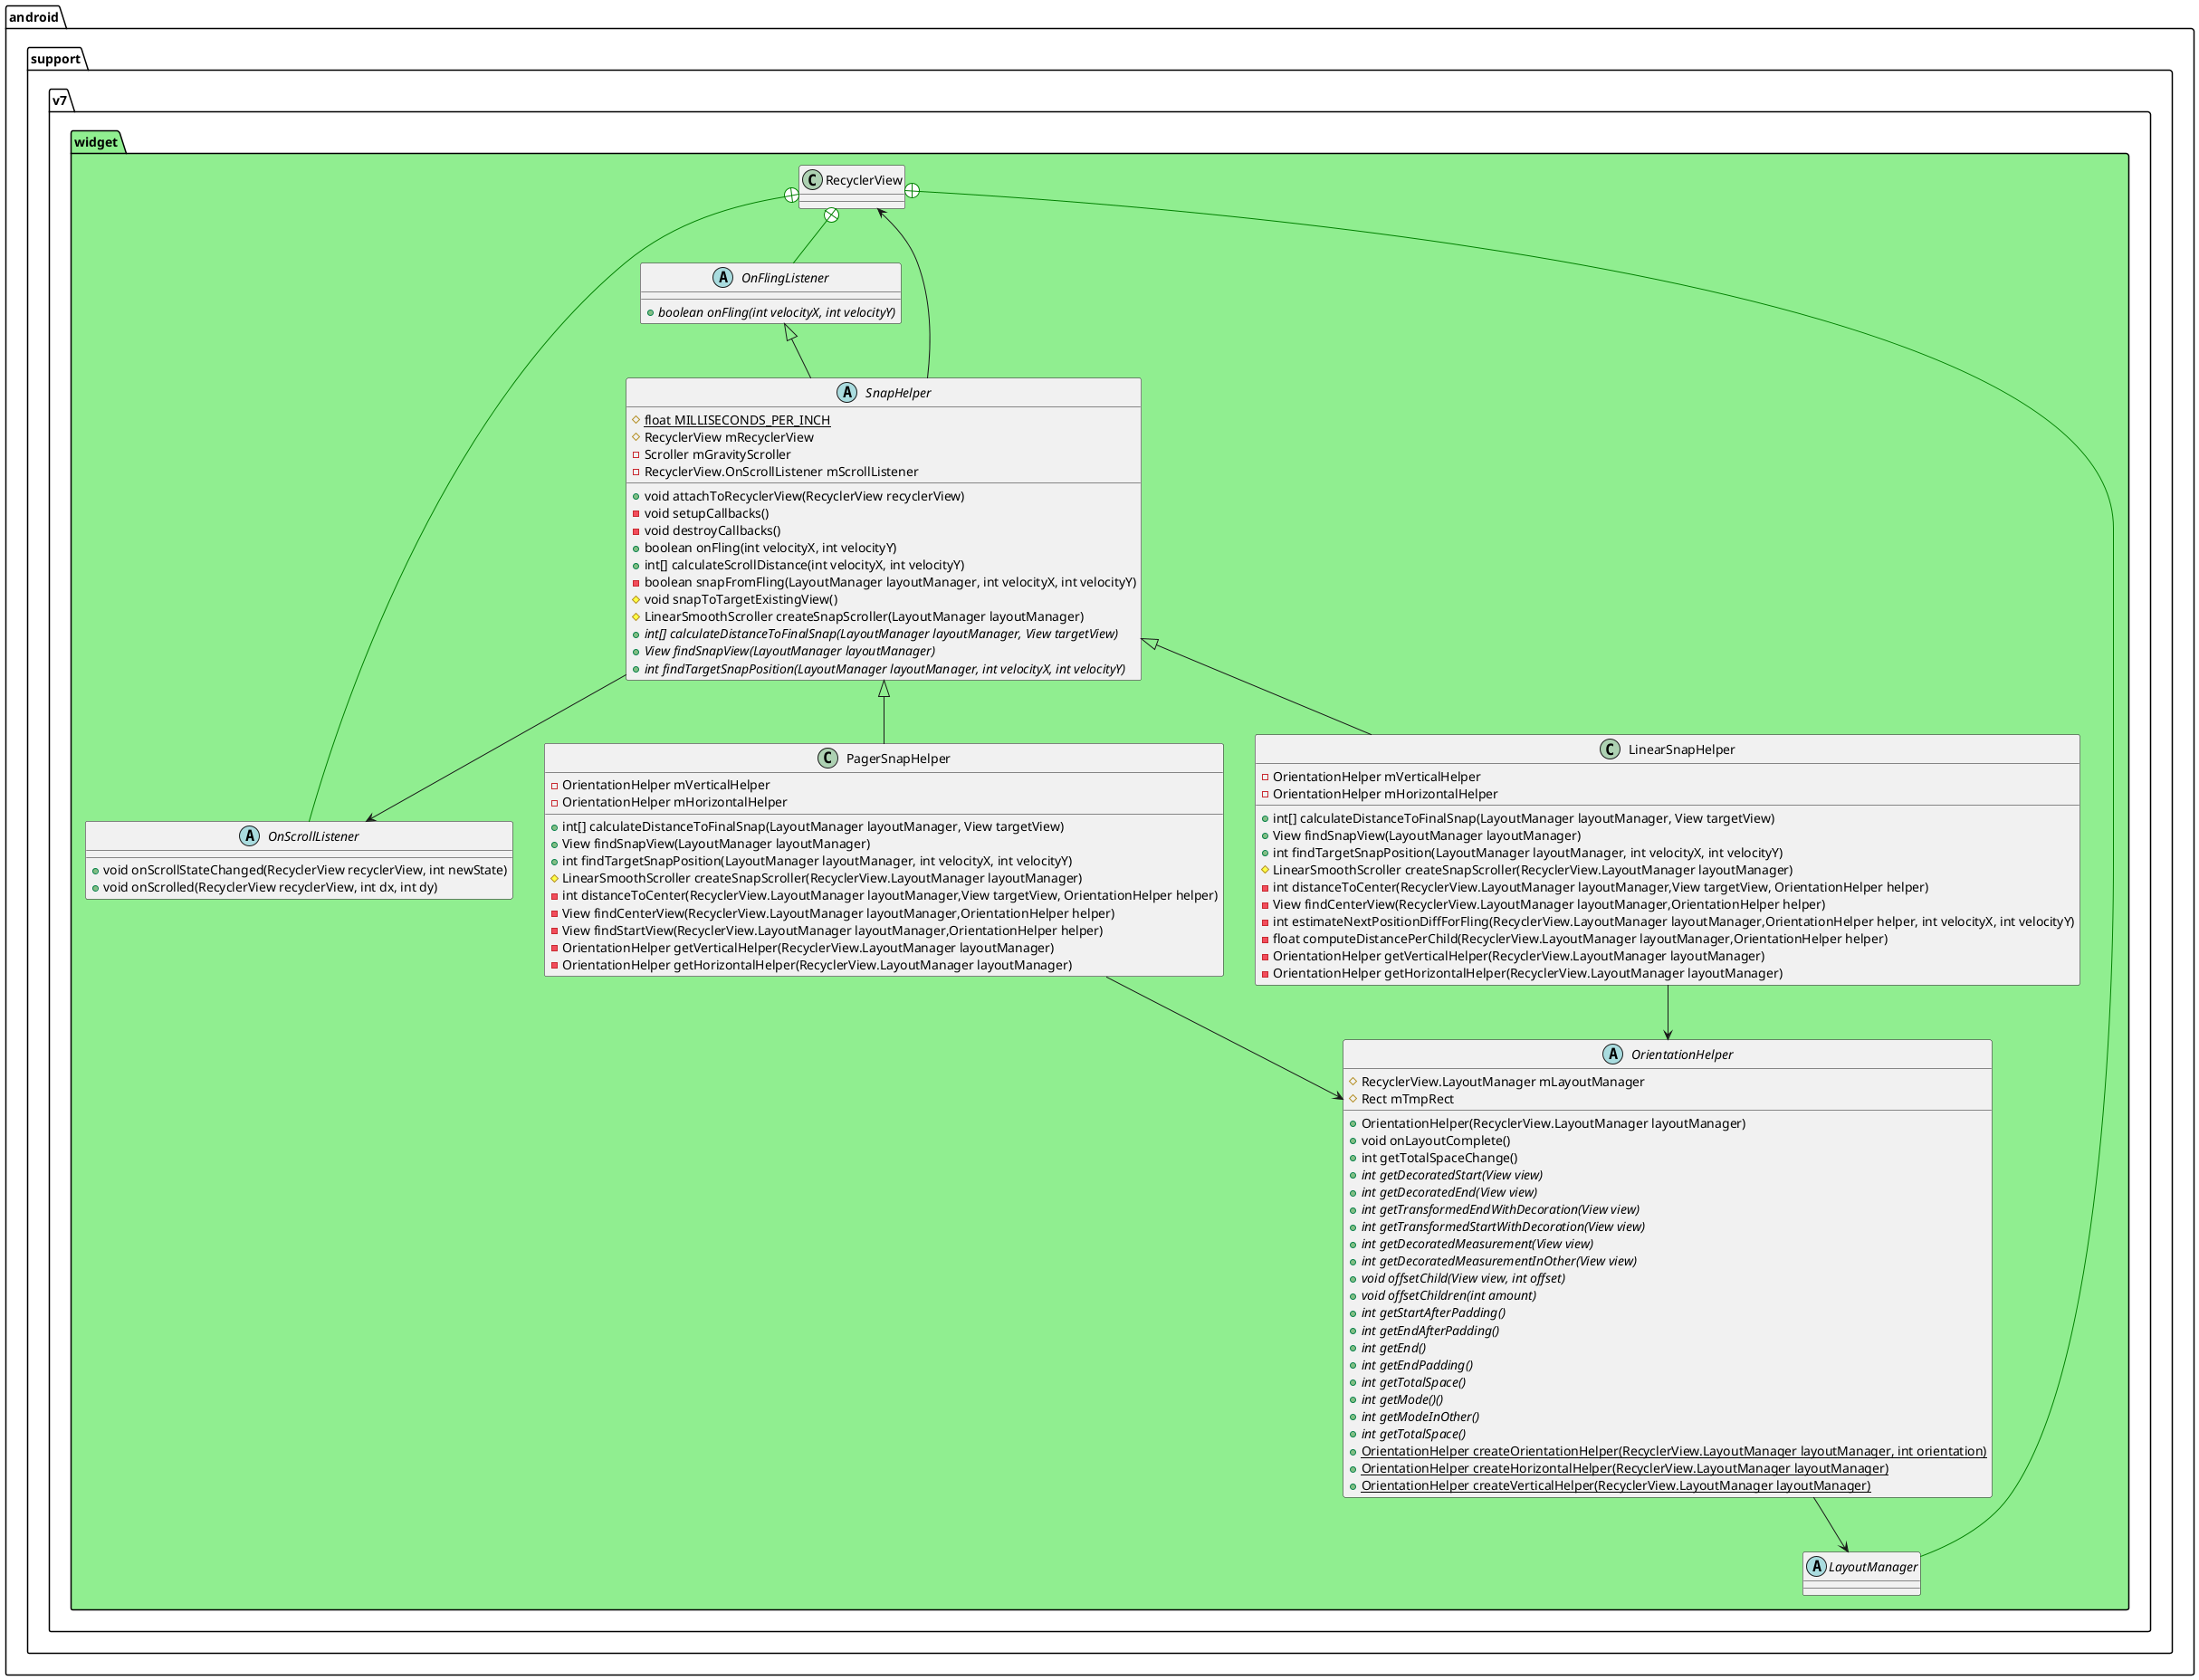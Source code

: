 @startuml
namespace android.support.v7.widget #lightgreen{

class RecyclerView

abstract class OnFlingListener{
    +{abstract}  boolean onFling(int velocityX, int velocityY)
}

abstract class OnScrollListener{
    +void onScrollStateChanged(RecyclerView recyclerView, int newState)
    +void onScrolled(RecyclerView recyclerView, int dx, int dy)
}

abstract class LayoutManager

RecyclerView +-[#green]- OnFlingListener
RecyclerView +-[#green]- OnScrollListener
RecyclerView +-[#green]- LayoutManager

abstract class OrientationHelper{
    #RecyclerView.LayoutManager mLayoutManager
    #Rect mTmpRect
    +OrientationHelper(RecyclerView.LayoutManager layoutManager)
    +void onLayoutComplete()
    +int getTotalSpaceChange()
    +{abstract} int getDecoratedStart(View view)
    +{abstract} int getDecoratedEnd(View view)
    +{abstract} int getTransformedEndWithDecoration(View view)
    +{abstract} int getTransformedStartWithDecoration(View view)
    +{abstract} int getDecoratedMeasurement(View view)
    +{abstract} int getDecoratedMeasurementInOther(View view)
    +{abstract} void offsetChild(View view, int offset)
    +{abstract} void offsetChildren(int amount)
    +{abstract} int getStartAfterPadding()
    +{abstract} int getEndAfterPadding()
    +{abstract} int getEnd()
    +{abstract} int getEndPadding()
    +{abstract} int getTotalSpace()
    +{abstract} int getMode()()
    +{abstract} int getModeInOther()
    +{abstract} int getTotalSpace()
    +{static} OrientationHelper createOrientationHelper(RecyclerView.LayoutManager layoutManager, int orientation)
    +{static} OrientationHelper createHorizontalHelper(RecyclerView.LayoutManager layoutManager)
    +{static} OrientationHelper createVerticalHelper(RecyclerView.LayoutManager layoutManager)
}

OrientationHelper --> LayoutManager

abstract class SnapHelper{
    #{static} float MILLISECONDS_PER_INCH
    #RecyclerView mRecyclerView
    -Scroller mGravityScroller
    -RecyclerView.OnScrollListener mScrollListener
    +void attachToRecyclerView(RecyclerView recyclerView)
    -void setupCallbacks()
    -void destroyCallbacks()
    +boolean onFling(int velocityX, int velocityY)
    +int[] calculateScrollDistance(int velocityX, int velocityY)
    -boolean snapFromFling(LayoutManager layoutManager, int velocityX, int velocityY)
    #void snapToTargetExistingView()
    #LinearSmoothScroller createSnapScroller(LayoutManager layoutManager)
    +{abstract} int[] calculateDistanceToFinalSnap(LayoutManager layoutManager, View targetView)
    +{abstract} View findSnapView(LayoutManager layoutManager)
    +{abstract} int findTargetSnapPosition(LayoutManager layoutManager, int velocityX, int velocityY)
}

OnFlingListener <|-- SnapHelper
SnapHelper --> RecyclerView
SnapHelper --> OnScrollListener


class PagerSnapHelper{
    -OrientationHelper mVerticalHelper
    -OrientationHelper mHorizontalHelper
    +int[] calculateDistanceToFinalSnap(LayoutManager layoutManager, View targetView)
    +View findSnapView(LayoutManager layoutManager)
    +int findTargetSnapPosition(LayoutManager layoutManager, int velocityX, int velocityY)
    #LinearSmoothScroller createSnapScroller(RecyclerView.LayoutManager layoutManager)
    -int distanceToCenter(RecyclerView.LayoutManager layoutManager,View targetView, OrientationHelper helper)
    -View findCenterView(RecyclerView.LayoutManager layoutManager,OrientationHelper helper)
    -View findStartView(RecyclerView.LayoutManager layoutManager,OrientationHelper helper)
    -OrientationHelper getVerticalHelper(RecyclerView.LayoutManager layoutManager)
    -OrientationHelper getHorizontalHelper(RecyclerView.LayoutManager layoutManager)
}

class LinearSnapHelper{
    -OrientationHelper mVerticalHelper
    -OrientationHelper mHorizontalHelper
    +int[] calculateDistanceToFinalSnap(LayoutManager layoutManager, View targetView)
    +View findSnapView(LayoutManager layoutManager)
    +int findTargetSnapPosition(LayoutManager layoutManager, int velocityX, int velocityY)
    #LinearSmoothScroller createSnapScroller(RecyclerView.LayoutManager layoutManager)
    -int distanceToCenter(RecyclerView.LayoutManager layoutManager,View targetView, OrientationHelper helper)
    -View findCenterView(RecyclerView.LayoutManager layoutManager,OrientationHelper helper)
    -int estimateNextPositionDiffForFling(RecyclerView.LayoutManager layoutManager,OrientationHelper helper, int velocityX, int velocityY)
    -float computeDistancePerChild(RecyclerView.LayoutManager layoutManager,OrientationHelper helper)
    -OrientationHelper getVerticalHelper(RecyclerView.LayoutManager layoutManager)
    -OrientationHelper getHorizontalHelper(RecyclerView.LayoutManager layoutManager)
}

SnapHelper <|-- LinearSnapHelper
SnapHelper <|-- PagerSnapHelper

LinearSnapHelper --> OrientationHelper
PagerSnapHelper --> OrientationHelper



}
@enduml